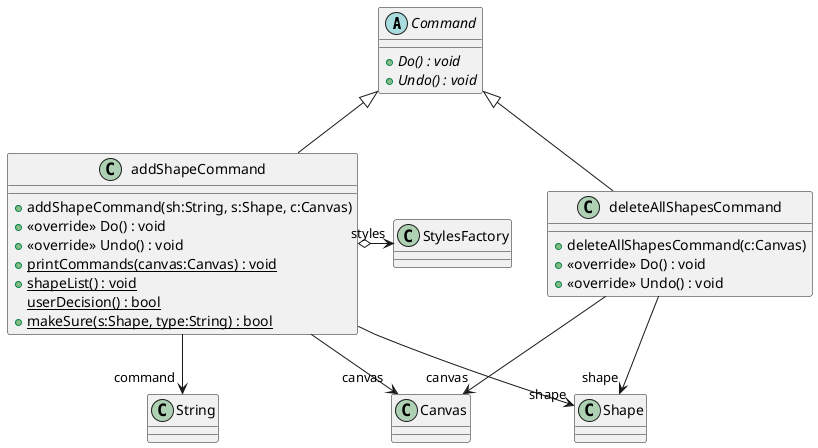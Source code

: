 @startuml
abstract class Command {
    + {abstract} Do() : void
    + {abstract} Undo() : void
}
class addShapeCommand {
    + addShapeCommand(sh:String, s:Shape, c:Canvas)
    + <<override>> Do() : void
    + <<override>> Undo() : void
    + {static} printCommands(canvas:Canvas) : void
    + {static} shapeList() : void
    {static} userDecision() : bool
    + {static} makeSure(s:Shape, type:String) : bool
}
class deleteAllShapesCommand {
    + deleteAllShapesCommand(c:Canvas)
    + <<override>> Do() : void
    + <<override>> Undo() : void
}
Command <|-- addShapeCommand
addShapeCommand --> "command" String
addShapeCommand --> "shape" Shape
addShapeCommand --> "canvas" Canvas
addShapeCommand o-> "styles" StylesFactory
Command <|-- deleteAllShapesCommand
deleteAllShapesCommand --> "shape" Shape
deleteAllShapesCommand --> "canvas" Canvas
@enduml
